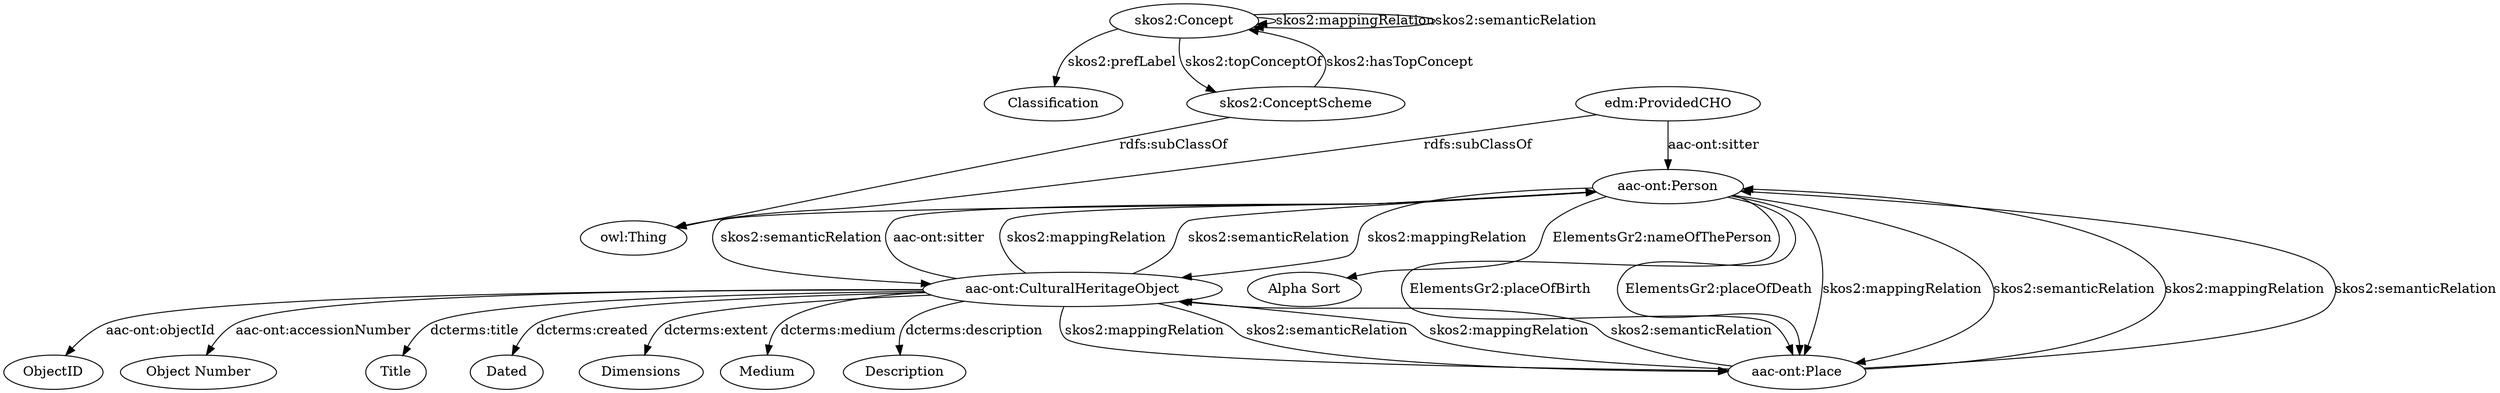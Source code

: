 digraph {
  Classification [type=attribute_name,label=Classification]
  "skos2:Concept1" [type=class_uri,label="skos2:Concept"]
  ObjectID [type=attribute_name,label=ObjectID]
  "aac-ont:CulturalHeritageObject1" [type=class_uri,label="aac-ont:CulturalHeritageObject"]
  "Object Number" [type=attribute_name,label="Object Number"]
  Title [type=attribute_name,label=Title]
  Dated [type=attribute_name,label=Dated]
  Dimensions [type=attribute_name,label=Dimensions]
  Medium [type=attribute_name,label=Medium]
  "Alpha Sort" [type=attribute_name,label="Alpha Sort"]
  "aac-ont:Person1" [type=class_uri,label="aac-ont:Person"]
  Description [type=attribute_name,label=Description]
  "skos2:ConceptScheme" [type=class_uri,label="skos2:ConceptScheme"]
  "aac-ont:Place" [type=class_uri,label="aac-ont:Place"]
  "edm:ProvidedCHO" [type=class_uri,label="edm:ProvidedCHO"]
  "owl:Thing" [type=special,label="owl:Thing"]
  "skos2:Concept1" -> Classification [label="skos2:prefLabel",type=st_property_uri]
  "aac-ont:CulturalHeritageObject1" -> ObjectID [label="aac-ont:objectId",type=st_property_uri]
  "aac-ont:CulturalHeritageObject1" -> "Object Number" [label="aac-ont:accessionNumber",type=st_property_uri]
  "aac-ont:CulturalHeritageObject1" -> Title [label="dcterms:title",type=st_property_uri]
  "aac-ont:CulturalHeritageObject1" -> Dated [label="dcterms:created",type=st_property_uri]
  "aac-ont:CulturalHeritageObject1" -> Dimensions [label="dcterms:extent",type=st_property_uri]
  "aac-ont:CulturalHeritageObject1" -> Medium [label="dcterms:medium",type=st_property_uri]
  "aac-ont:Person1" -> "Alpha Sort" [label="ElementsGr2:nameOfThePerson",type=st_property_uri]
  "aac-ont:CulturalHeritageObject1" -> Description [label="dcterms:description",type=st_property_uri]
  "skos2:Concept1" -> "skos2:Concept1" [label="skos2:mappingRelation",type=direct_property_uri,weight=1]
  "skos2:Concept1" -> "skos2:Concept1" [label="skos2:semanticRelation",type=direct_property_uri,weight=1]
  "skos2:Concept1" -> "skos2:ConceptScheme" [label="skos2:topConceptOf",type=direct_property_uri,weight=1]
  "skos2:ConceptScheme" -> "skos2:Concept1" [label="skos2:hasTopConcept",type=direct_property_uri,weight=1]
  "aac-ont:CulturalHeritageObject1" -> "aac-ont:Person1" [label="aac-ont:sitter",type=direct_property_uri,weight=1]
  "aac-ont:Person1" -> "aac-ont:Place" [label="ElementsGr2:placeOfBirth",type=direct_property_uri,weight=1]
  "aac-ont:Person1" -> "aac-ont:Place" [label="ElementsGr2:placeOfDeath",type=direct_property_uri,weight=1]
  "edm:ProvidedCHO" -> "aac-ont:Person1" [label="aac-ont:sitter",type=direct_property_uri,weight=1]
  "aac-ont:CulturalHeritageObject1" -> "aac-ont:Person1" [label="skos2:mappingRelation",type=inherited,weight=4]
  "aac-ont:CulturalHeritageObject1" -> "aac-ont:Person1" [label="skos2:semanticRelation",type=inherited,weight=4]
  "aac-ont:CulturalHeritageObject1" -> "aac-ont:Place" [label="skos2:mappingRelation",type=inherited,weight=4]
  "aac-ont:CulturalHeritageObject1" -> "aac-ont:Place" [label="skos2:semanticRelation",type=inherited,weight=4]
  "aac-ont:Person1" -> "aac-ont:CulturalHeritageObject1" [label="skos2:mappingRelation",type=inherited,weight=4]
  "aac-ont:Person1" -> "aac-ont:CulturalHeritageObject1" [label="skos2:semanticRelation",type=inherited,weight=4]
  "aac-ont:Person1" -> "aac-ont:Place" [label="skos2:mappingRelation",type=inherited,weight=4]
  "aac-ont:Person1" -> "aac-ont:Place" [label="skos2:semanticRelation",type=inherited,weight=4]
  "aac-ont:Place" -> "aac-ont:CulturalHeritageObject1" [label="skos2:mappingRelation",type=inherited,weight=4]
  "aac-ont:Place" -> "aac-ont:CulturalHeritageObject1" [label="skos2:semanticRelation",type=inherited,weight=4]
  "aac-ont:Place" -> "aac-ont:Person1" [label="skos2:mappingRelation",type=inherited,weight=4]
  "aac-ont:Place" -> "aac-ont:Person1" [label="skos2:semanticRelation",type=inherited,weight=4]
  "skos2:ConceptScheme" -> "owl:Thing" [label="rdfs:subClassOf",type=inherited,weight=0.3333333333333333]
  "edm:ProvidedCHO" -> "owl:Thing" [label="rdfs:subClassOf",type=inherited,weight=0.3333333333333333]
}
